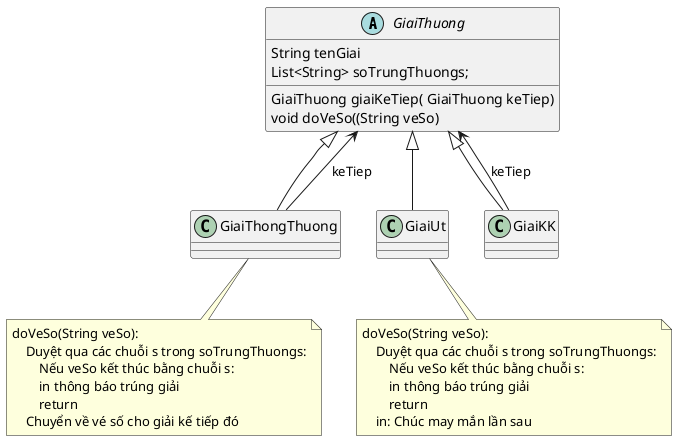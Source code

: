 @startuml

abstract class GiaiThuong
class GiaiThongThuong
class GiaiUt
GiaiThongThuong --> GiaiThuong : keTiep
GiaiThuong <|-- GiaiUt
GiaiThuong <|-- GiaiThongThuong
GiaiThuong <|-- GiaiKK
GiaiKK --> GiaiThuong :keTiep
abstract class GiaiThuong {
    String tenGiai
    List<String> soTrungThuongs;

    GiaiThuong giaiKeTiep( GiaiThuong keTiep)
    void doVeSo((String veSo)
}

note bottom of GiaiThongThuong
    doVeSo(String veSo):
        Duyệt qua các chuỗi s trong soTrungThuongs:
            Nếu veSo kết thúc bằng chuỗi s:
            in thông báo trúng giải
            return
        Chuyển về vé số cho giải kế tiếp đó
end note

note bottom of GiaiUt
    doVeSo(String veSo):
        Duyệt qua các chuỗi s trong soTrungThuongs:
            Nếu veSo kết thúc bằng chuỗi s:
            in thông báo trúng giải
            return
        in: Chúc may mắn lần sau
end note

@enduml